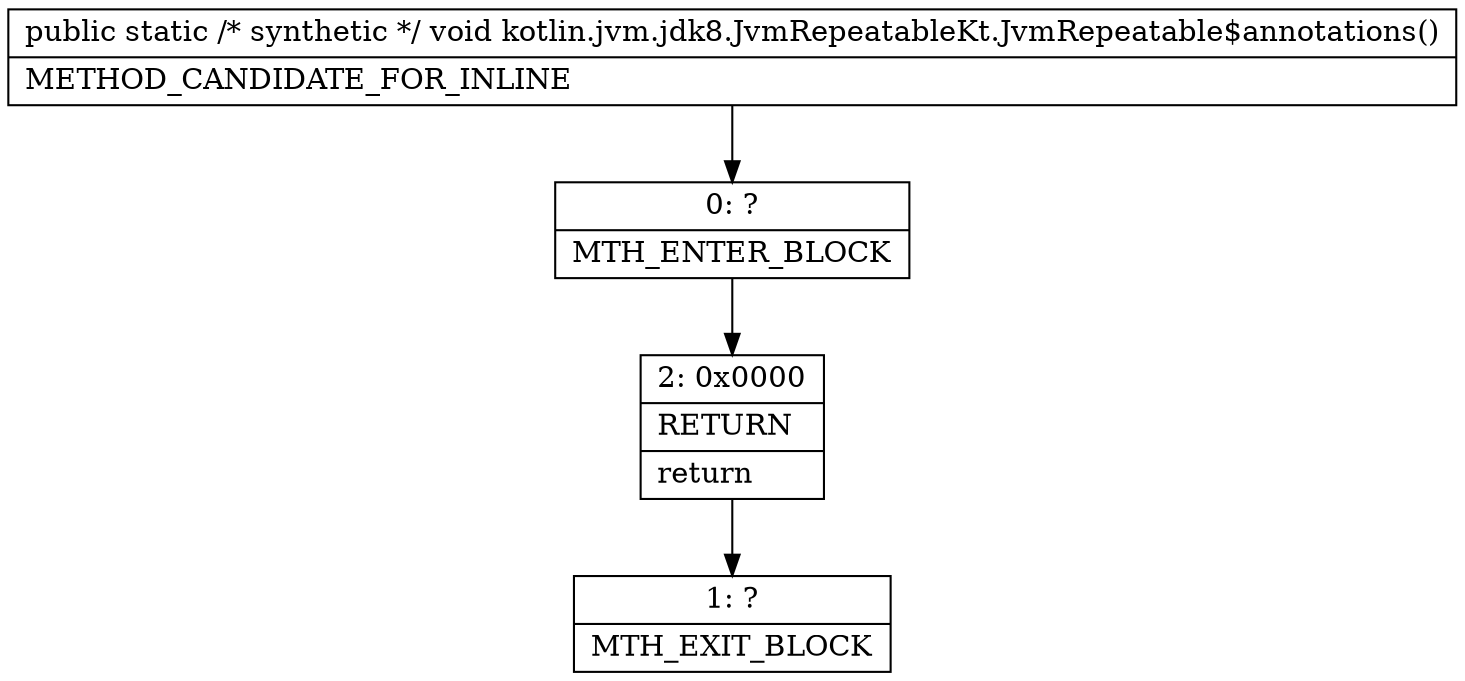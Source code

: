 digraph "CFG forkotlin.jvm.jdk8.JvmRepeatableKt.JvmRepeatable$annotations()V" {
Node_0 [shape=record,label="{0\:\ ?|MTH_ENTER_BLOCK\l}"];
Node_2 [shape=record,label="{2\:\ 0x0000|RETURN\l|return\l}"];
Node_1 [shape=record,label="{1\:\ ?|MTH_EXIT_BLOCK\l}"];
MethodNode[shape=record,label="{public static \/* synthetic *\/ void kotlin.jvm.jdk8.JvmRepeatableKt.JvmRepeatable$annotations()  | METHOD_CANDIDATE_FOR_INLINE\l}"];
MethodNode -> Node_0;Node_0 -> Node_2;
Node_2 -> Node_1;
}

